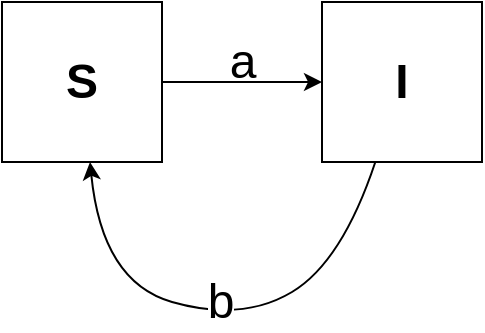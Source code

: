 <mxfile version="20.2.3" type="github">
  <diagram id="syWQ5ecYPsf6VrKhQ5t9" name="Página-1">
    <mxGraphModel dx="1422" dy="772" grid="1" gridSize="10" guides="1" tooltips="1" connect="1" arrows="1" fold="1" page="1" pageScale="1" pageWidth="827" pageHeight="1169" math="0" shadow="0">
      <root>
        <mxCell id="0" />
        <mxCell id="1" parent="0" />
        <mxCell id="6I2RDFlL8Gj4Q4Dyf00T-1" value="&lt;b&gt;&lt;font style=&quot;font-size: 24px;&quot;&gt;S&lt;/font&gt;&lt;/b&gt;" style="whiteSpace=wrap;html=1;aspect=fixed;" vertex="1" parent="1">
          <mxGeometry x="120" y="200" width="80" height="80" as="geometry" />
        </mxCell>
        <mxCell id="6I2RDFlL8Gj4Q4Dyf00T-2" value="&lt;b&gt;&lt;font style=&quot;font-size: 24px;&quot;&gt;I&lt;/font&gt;&lt;/b&gt;" style="whiteSpace=wrap;html=1;aspect=fixed;" vertex="1" parent="1">
          <mxGeometry x="280" y="200" width="80" height="80" as="geometry" />
        </mxCell>
        <mxCell id="6I2RDFlL8Gj4Q4Dyf00T-3" value="" style="endArrow=classic;html=1;rounded=0;" edge="1" parent="1" source="6I2RDFlL8Gj4Q4Dyf00T-1" target="6I2RDFlL8Gj4Q4Dyf00T-2">
          <mxGeometry width="50" height="50" relative="1" as="geometry">
            <mxPoint x="390" y="420" as="sourcePoint" />
            <mxPoint x="440" y="370" as="targetPoint" />
          </mxGeometry>
        </mxCell>
        <mxCell id="6I2RDFlL8Gj4Q4Dyf00T-4" value="" style="curved=1;endArrow=classic;html=1;rounded=0;" edge="1" parent="1" source="6I2RDFlL8Gj4Q4Dyf00T-2" target="6I2RDFlL8Gj4Q4Dyf00T-1">
          <mxGeometry width="50" height="50" relative="1" as="geometry">
            <mxPoint x="390" y="420" as="sourcePoint" />
            <mxPoint x="440" y="370" as="targetPoint" />
            <Array as="points">
              <mxPoint x="290" y="330" />
              <mxPoint x="240" y="360" />
              <mxPoint x="170" y="340" />
            </Array>
          </mxGeometry>
        </mxCell>
        <mxCell id="6I2RDFlL8Gj4Q4Dyf00T-7" value="b" style="edgeLabel;html=1;align=center;verticalAlign=middle;resizable=0;points=[];fontSize=24;" vertex="1" connectable="0" parent="6I2RDFlL8Gj4Q4Dyf00T-4">
          <mxGeometry x="0.019" y="-7" relative="1" as="geometry">
            <mxPoint as="offset" />
          </mxGeometry>
        </mxCell>
        <mxCell id="6I2RDFlL8Gj4Q4Dyf00T-6" value="a" style="text;html=1;align=center;verticalAlign=middle;resizable=0;points=[];autosize=1;strokeColor=none;fillColor=none;fontSize=24;" vertex="1" parent="1">
          <mxGeometry x="220" y="210" width="40" height="40" as="geometry" />
        </mxCell>
      </root>
    </mxGraphModel>
  </diagram>
</mxfile>
